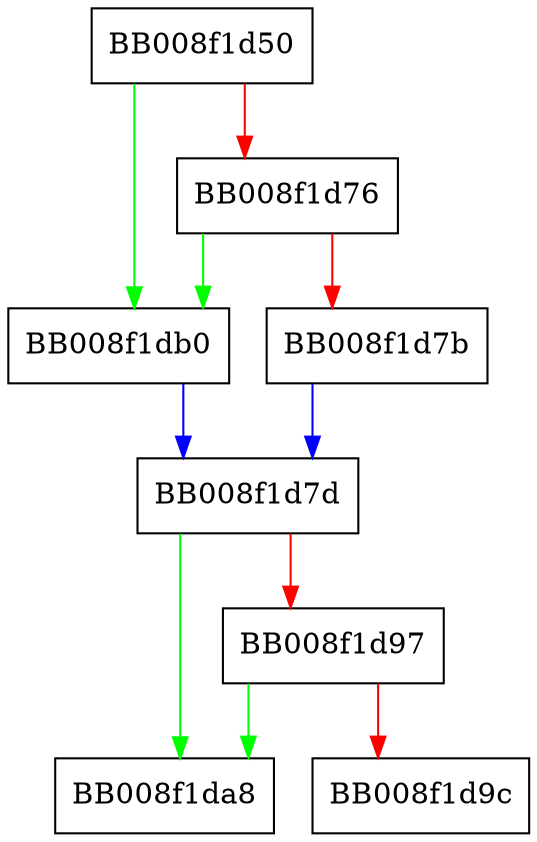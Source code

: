 digraph __tunable_get_val {
  node [shape="box"];
  graph [splines=ortho];
  BB008f1d50 -> BB008f1db0 [color="green"];
  BB008f1d50 -> BB008f1d76 [color="red"];
  BB008f1d76 -> BB008f1db0 [color="green"];
  BB008f1d76 -> BB008f1d7b [color="red"];
  BB008f1d7b -> BB008f1d7d [color="blue"];
  BB008f1d7d -> BB008f1da8 [color="green"];
  BB008f1d7d -> BB008f1d97 [color="red"];
  BB008f1d97 -> BB008f1da8 [color="green"];
  BB008f1d97 -> BB008f1d9c [color="red"];
  BB008f1db0 -> BB008f1d7d [color="blue"];
}